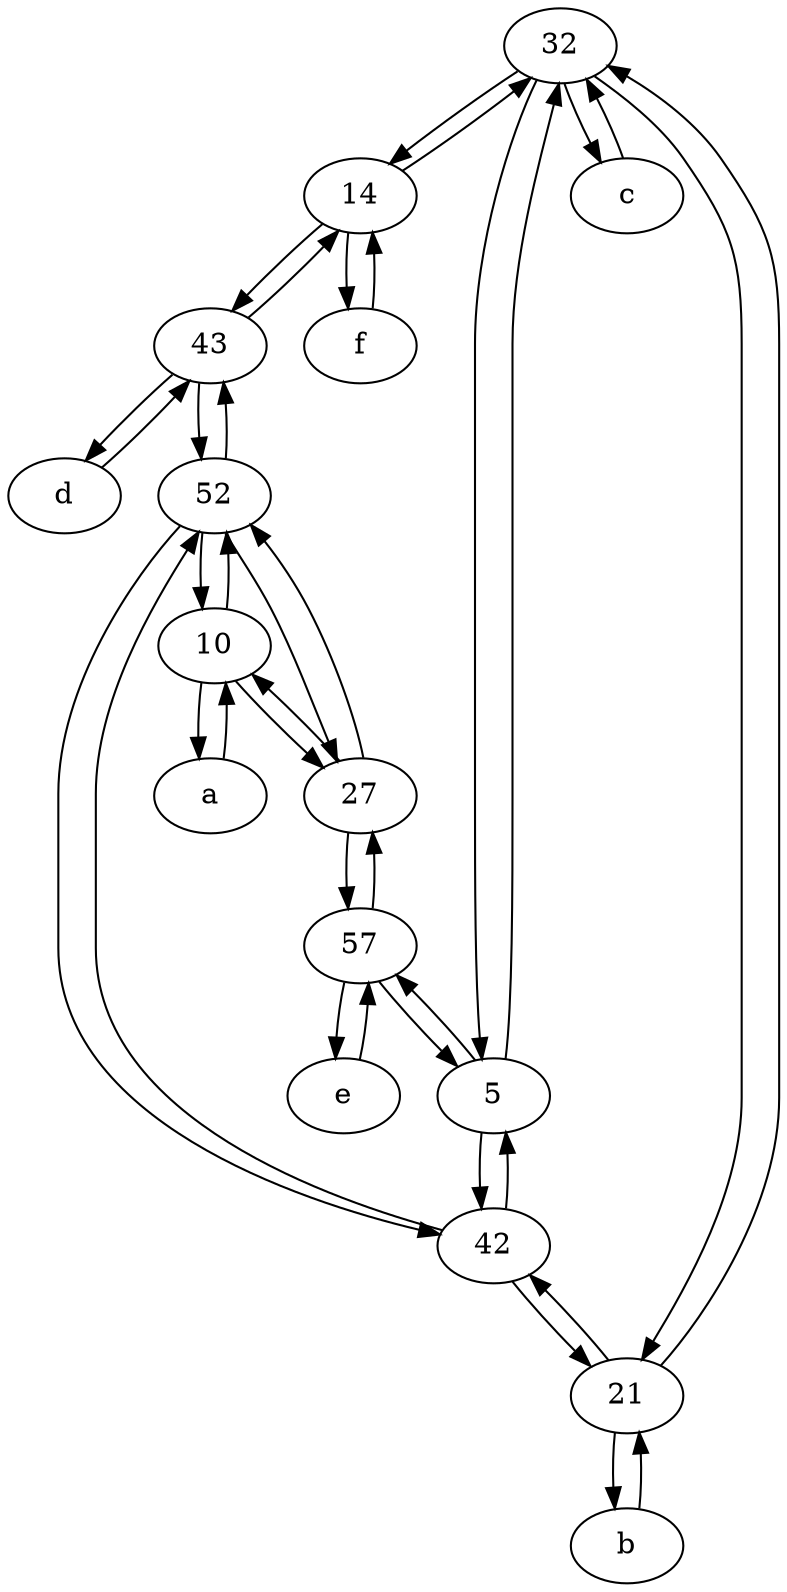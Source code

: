 digraph  {
	32;
	14;
	d [pos="20,30!"];
	5;
	c [pos="20,10!"];
	52;
	10;
	a [pos="40,10!"];
	42;
	43;
	27;
	f [pos="15,45!"];
	57;
	b [pos="50,20!"];
	e [pos="30,50!"];
	21;
	42 -> 52;
	c -> 32;
	5 -> 32;
	21 -> 32;
	f -> 14;
	a -> 10;
	43 -> d;
	10 -> a;
	14 -> f;
	57 -> 5;
	e -> 57;
	d -> 43;
	14 -> 32;
	10 -> 27;
	5 -> 42;
	42 -> 21;
	21 -> 42;
	27 -> 57;
	57 -> e;
	52 -> 42;
	21 -> b;
	43 -> 52;
	27 -> 52;
	14 -> 43;
	32 -> 14;
	27 -> 10;
	10 -> 52;
	32 -> c;
	32 -> 5;
	52 -> 10;
	57 -> 27;
	43 -> 14;
	52 -> 43;
	52 -> 27;
	5 -> 57;
	32 -> 21;
	42 -> 5;
	b -> 21;

	}